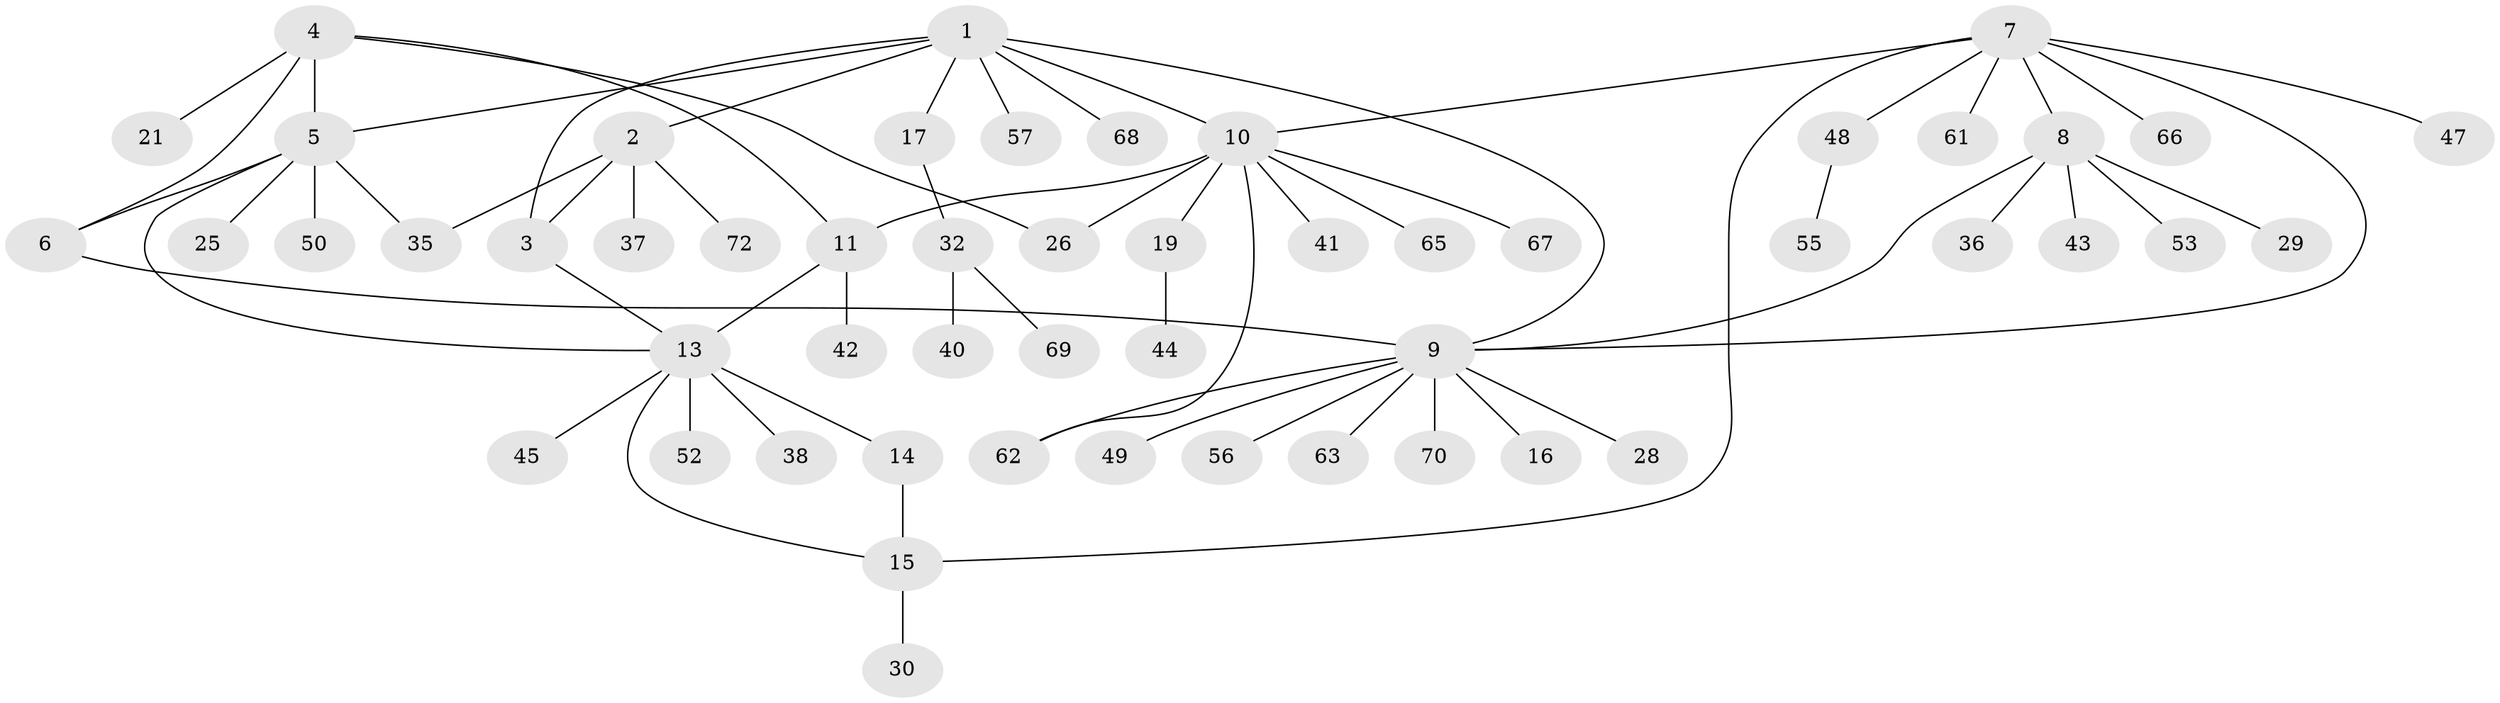 // Generated by graph-tools (version 1.1) at 2025/24/03/03/25 07:24:16]
// undirected, 53 vertices, 65 edges
graph export_dot {
graph [start="1"]
  node [color=gray90,style=filled];
  1 [super="+33"];
  2 [super="+24"];
  3;
  4 [super="+27"];
  5 [super="+31"];
  6;
  7 [super="+64"];
  8 [super="+23"];
  9 [super="+58"];
  10 [super="+12"];
  11 [super="+60"];
  13 [super="+18"];
  14 [super="+22"];
  15 [super="+51"];
  16;
  17 [super="+20"];
  19 [super="+54"];
  21 [super="+39"];
  25;
  26;
  28;
  29;
  30;
  32 [super="+34"];
  35;
  36;
  37;
  38;
  40;
  41 [super="+46"];
  42 [super="+59"];
  43;
  44;
  45;
  47;
  48 [super="+71"];
  49;
  50;
  52;
  53;
  55;
  56;
  57;
  61;
  62;
  63;
  65;
  66;
  67;
  68;
  69;
  70;
  72;
  1 -- 2;
  1 -- 3;
  1 -- 5;
  1 -- 9;
  1 -- 10;
  1 -- 17;
  1 -- 57;
  1 -- 68;
  2 -- 3;
  2 -- 37;
  2 -- 72;
  2 -- 35;
  3 -- 13;
  4 -- 5;
  4 -- 6;
  4 -- 11;
  4 -- 21;
  4 -- 26;
  5 -- 6;
  5 -- 13;
  5 -- 25;
  5 -- 35;
  5 -- 50;
  6 -- 9;
  7 -- 8;
  7 -- 9;
  7 -- 15;
  7 -- 47;
  7 -- 48;
  7 -- 61;
  7 -- 10;
  7 -- 66;
  8 -- 9;
  8 -- 29;
  8 -- 36;
  8 -- 43;
  8 -- 53;
  9 -- 16;
  9 -- 28;
  9 -- 49;
  9 -- 56;
  9 -- 62;
  9 -- 70;
  9 -- 63;
  10 -- 11 [weight=2];
  10 -- 19;
  10 -- 41;
  10 -- 65;
  10 -- 67;
  10 -- 26;
  10 -- 62;
  11 -- 13 [weight=2];
  11 -- 42;
  13 -- 14;
  13 -- 15;
  13 -- 52;
  13 -- 45;
  13 -- 38;
  14 -- 15;
  15 -- 30;
  17 -- 32;
  19 -- 44;
  32 -- 40;
  32 -- 69;
  48 -- 55;
}
